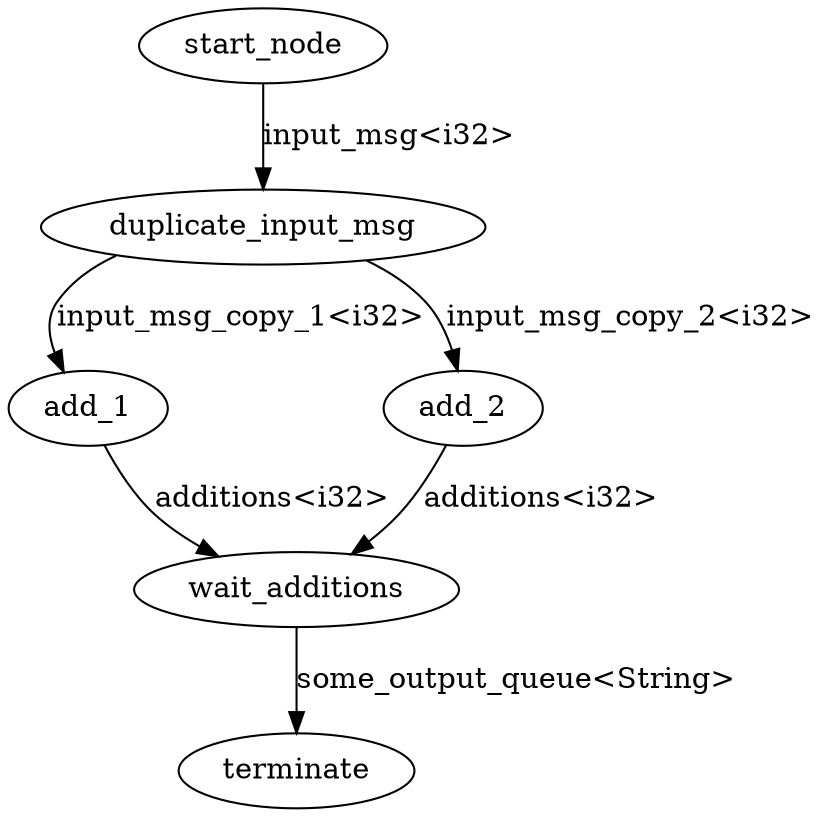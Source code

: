 digraph {
    0 [ label = "start_node" ]
    1 [ label = "duplicate_input_msg" ]
    2 [ label = "add_1" ]
    3 [ label = "add_2" ]
    4 [ label = "wait_additions" ]
    5 [ label = "terminate" ]
    0 -> 1 [ label = "input_msg<i32>" ]
    1 -> 2 [ label = "input_msg_copy_1<i32>" ]
    1 -> 3 [ label = "input_msg_copy_2<i32>" ]
    2 -> 4 [ label = "additions<i32>" ]
    3 -> 4 [ label = "additions<i32>" ]
    4 -> 5 [ label = "some_output_queue<String>" ]
}
